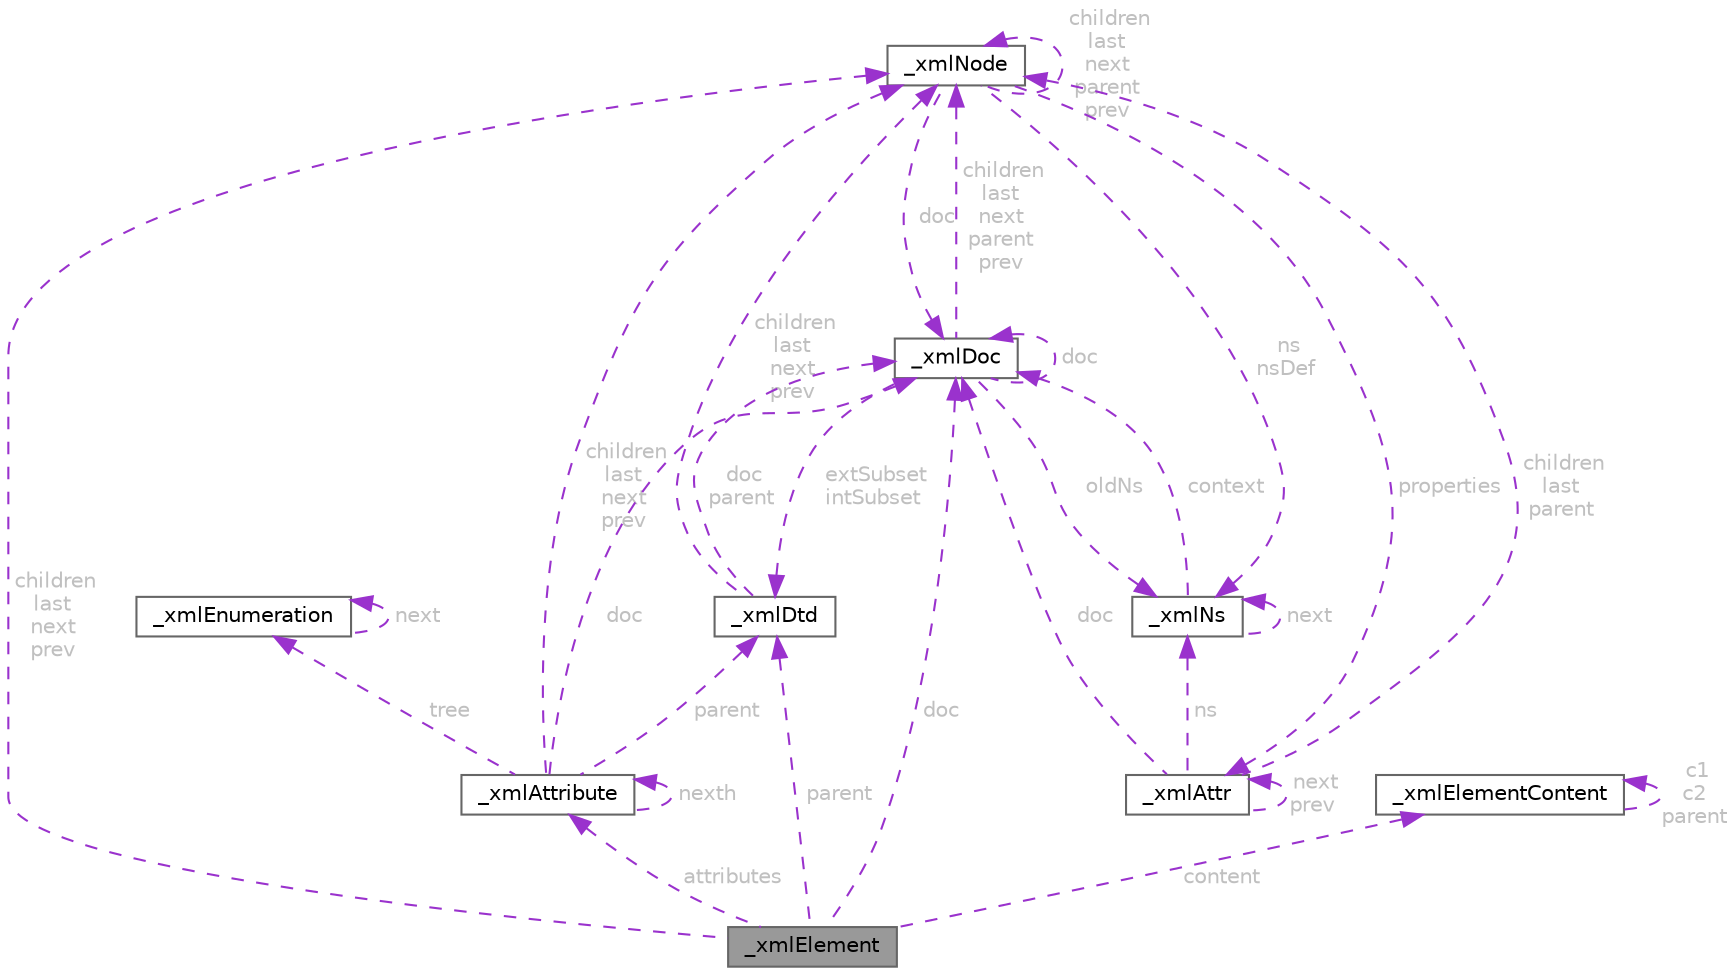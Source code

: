 digraph "_xmlElement"
{
 // LATEX_PDF_SIZE
  bgcolor="transparent";
  edge [fontname=Helvetica,fontsize=10,labelfontname=Helvetica,labelfontsize=10];
  node [fontname=Helvetica,fontsize=10,shape=box,height=0.2,width=0.4];
  Node1 [label="_xmlElement",height=0.2,width=0.4,color="gray40", fillcolor="grey60", style="filled", fontcolor="black",tooltip=" "];
  Node2 -> Node1 [dir="back",color="darkorchid3",style="dashed",label=" children\nlast\nnext\nprev",fontcolor="grey" ];
  Node2 [label="_xmlNode",height=0.2,width=0.4,color="gray40", fillcolor="white", style="filled",URL="$struct__xml_node.html",tooltip=" "];
  Node2 -> Node2 [dir="back",color="darkorchid3",style="dashed",label=" children\nlast\nnext\nparent\nprev",fontcolor="grey" ];
  Node3 -> Node2 [dir="back",color="darkorchid3",style="dashed",label=" doc",fontcolor="grey" ];
  Node3 [label="_xmlDoc",height=0.2,width=0.4,color="gray40", fillcolor="white", style="filled",URL="$struct__xml_doc.html",tooltip=" "];
  Node2 -> Node3 [dir="back",color="darkorchid3",style="dashed",label=" children\nlast\nnext\nparent\nprev",fontcolor="grey" ];
  Node3 -> Node3 [dir="back",color="darkorchid3",style="dashed",label=" doc",fontcolor="grey" ];
  Node4 -> Node3 [dir="back",color="darkorchid3",style="dashed",label=" extSubset\nintSubset",fontcolor="grey" ];
  Node4 [label="_xmlDtd",height=0.2,width=0.4,color="gray40", fillcolor="white", style="filled",URL="$struct__xml_dtd.html",tooltip=" "];
  Node2 -> Node4 [dir="back",color="darkorchid3",style="dashed",label=" children\nlast\nnext\nprev",fontcolor="grey" ];
  Node3 -> Node4 [dir="back",color="darkorchid3",style="dashed",label=" doc\nparent",fontcolor="grey" ];
  Node5 -> Node3 [dir="back",color="darkorchid3",style="dashed",label=" oldNs",fontcolor="grey" ];
  Node5 [label="_xmlNs",height=0.2,width=0.4,color="gray40", fillcolor="white", style="filled",URL="$struct__xml_ns.html",tooltip=" "];
  Node5 -> Node5 [dir="back",color="darkorchid3",style="dashed",label=" next",fontcolor="grey" ];
  Node3 -> Node5 [dir="back",color="darkorchid3",style="dashed",label=" context",fontcolor="grey" ];
  Node5 -> Node2 [dir="back",color="darkorchid3",style="dashed",label=" ns\nnsDef",fontcolor="grey" ];
  Node6 -> Node2 [dir="back",color="darkorchid3",style="dashed",label=" properties",fontcolor="grey" ];
  Node6 [label="_xmlAttr",height=0.2,width=0.4,color="gray40", fillcolor="white", style="filled",URL="$struct__xml_attr.html",tooltip=" "];
  Node2 -> Node6 [dir="back",color="darkorchid3",style="dashed",label=" children\nlast\nparent",fontcolor="grey" ];
  Node6 -> Node6 [dir="back",color="darkorchid3",style="dashed",label=" next\nprev",fontcolor="grey" ];
  Node3 -> Node6 [dir="back",color="darkorchid3",style="dashed",label=" doc",fontcolor="grey" ];
  Node5 -> Node6 [dir="back",color="darkorchid3",style="dashed",label=" ns",fontcolor="grey" ];
  Node4 -> Node1 [dir="back",color="darkorchid3",style="dashed",label=" parent",fontcolor="grey" ];
  Node3 -> Node1 [dir="back",color="darkorchid3",style="dashed",label=" doc",fontcolor="grey" ];
  Node7 -> Node1 [dir="back",color="darkorchid3",style="dashed",label=" content",fontcolor="grey" ];
  Node7 [label="_xmlElementContent",height=0.2,width=0.4,color="gray40", fillcolor="white", style="filled",URL="$struct__xml_element_content.html",tooltip=" "];
  Node7 -> Node7 [dir="back",color="darkorchid3",style="dashed",label=" c1\nc2\nparent",fontcolor="grey" ];
  Node8 -> Node1 [dir="back",color="darkorchid3",style="dashed",label=" attributes",fontcolor="grey" ];
  Node8 [label="_xmlAttribute",height=0.2,width=0.4,color="gray40", fillcolor="white", style="filled",URL="$struct__xml_attribute.html",tooltip=" "];
  Node2 -> Node8 [dir="back",color="darkorchid3",style="dashed",label=" children\nlast\nnext\nprev",fontcolor="grey" ];
  Node4 -> Node8 [dir="back",color="darkorchid3",style="dashed",label=" parent",fontcolor="grey" ];
  Node3 -> Node8 [dir="back",color="darkorchid3",style="dashed",label=" doc",fontcolor="grey" ];
  Node8 -> Node8 [dir="back",color="darkorchid3",style="dashed",label=" nexth",fontcolor="grey" ];
  Node9 -> Node8 [dir="back",color="darkorchid3",style="dashed",label=" tree",fontcolor="grey" ];
  Node9 [label="_xmlEnumeration",height=0.2,width=0.4,color="gray40", fillcolor="white", style="filled",URL="$struct__xml_enumeration.html",tooltip=" "];
  Node9 -> Node9 [dir="back",color="darkorchid3",style="dashed",label=" next",fontcolor="grey" ];
}

